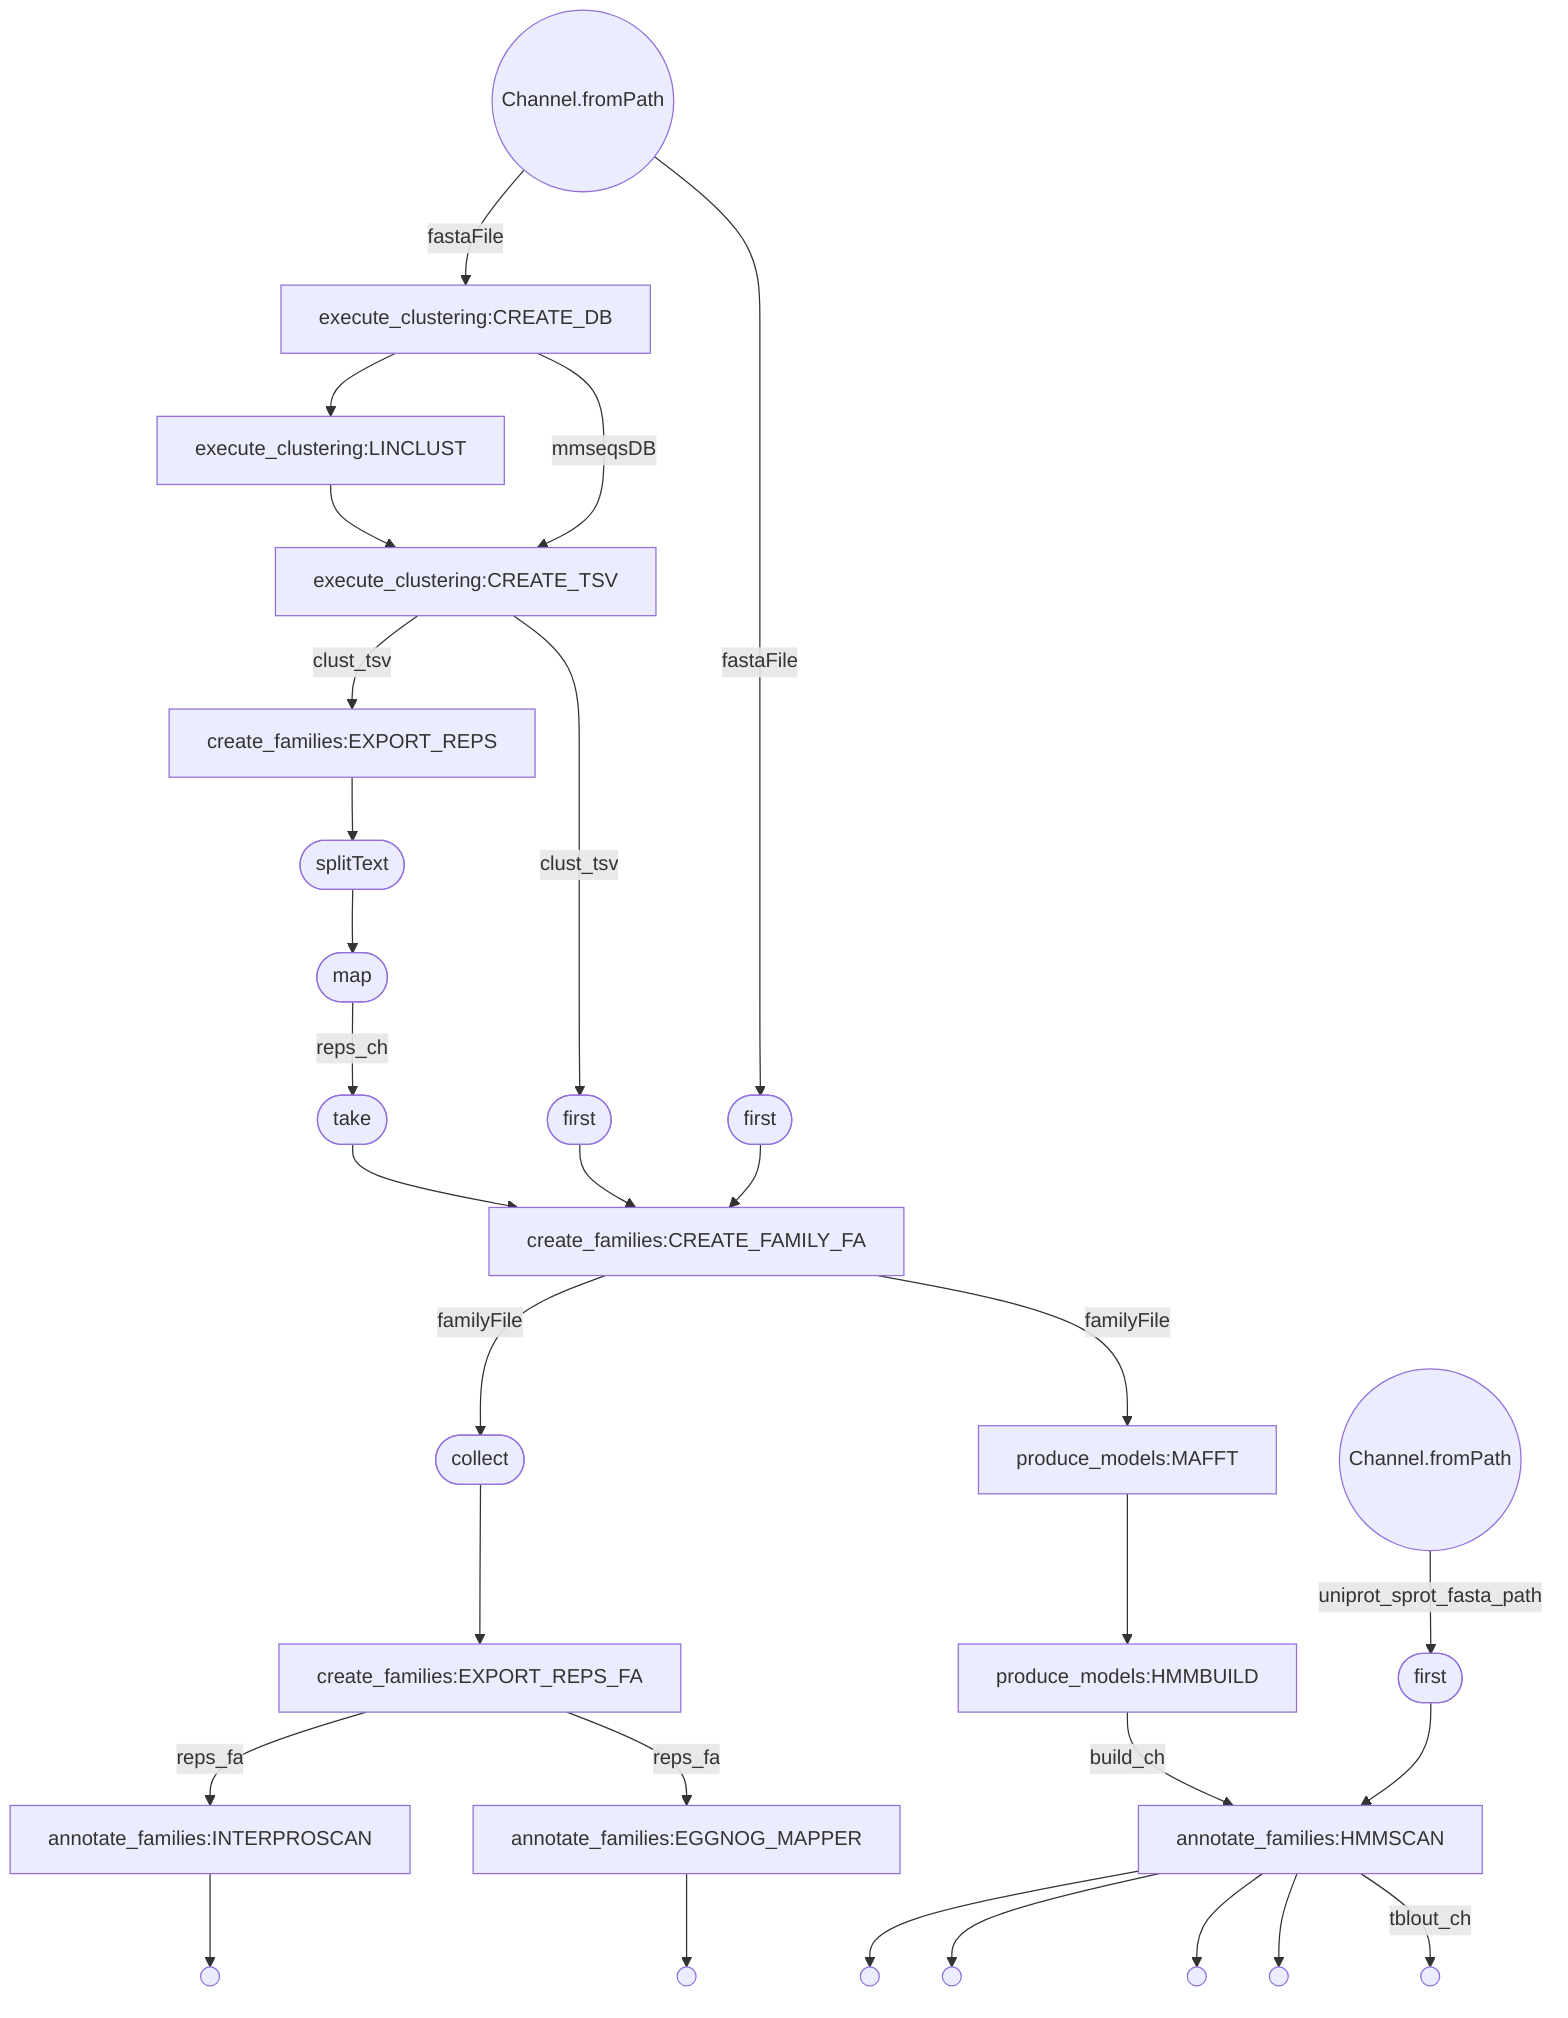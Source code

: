 flowchart TD
    p0((Channel.fromPath))
    p1[execute_clustering:CREATE_DB]
    p2[execute_clustering:LINCLUST]
    p3[execute_clustering:CREATE_TSV]
    p4[create_families:EXPORT_REPS]
    p5([splitText])
    p6([map])
    p7([first])
    p8([first])
    p9([take])
    p10[create_families:CREATE_FAMILY_FA]
    p11([collect])
    p12[create_families:EXPORT_REPS_FA]
    p13[produce_models:MAFFT]
    p14[produce_models:HMMBUILD]
    p15((Channel.fromPath))
    p16[annotate_families:INTERPROSCAN]
    p17(( ))
    p18[annotate_families:EGGNOG_MAPPER]
    p19(( ))
    p20([first])
    p21[annotate_families:HMMSCAN]
    p22(( ))
    p23(( ))
    p24(( ))
    p25(( ))
    p26(( ))
    p0 -->|fastaFile| p1
    p1 --> p2
    p2 --> p3
    p1 -->|mmseqsDB| p3
    p3 -->|clust_tsv| p4
    p4 --> p5
    p5 --> p6
    p6 -->|reps_ch| p9
    p3 -->|clust_tsv| p7
    p7 --> p10
    p0 -->|fastaFile| p8
    p8 --> p10
    p9 --> p10
    p10 -->|familyFile| p11
    p11 --> p12
    p12 -->|reps_fa| p16
    p10 -->|familyFile| p13
    p13 --> p14
    p14 -->|build_ch| p21
    p15 -->|uniprot_sprot_fasta_path| p20
    p16 --> p17
    p12 -->|reps_fa| p18
    p18 --> p19
    p20 --> p21
    p21 --> p26
    p21 --> p25
    p21 --> p24
    p21 --> p23
    p21 -->|tblout_ch| p22